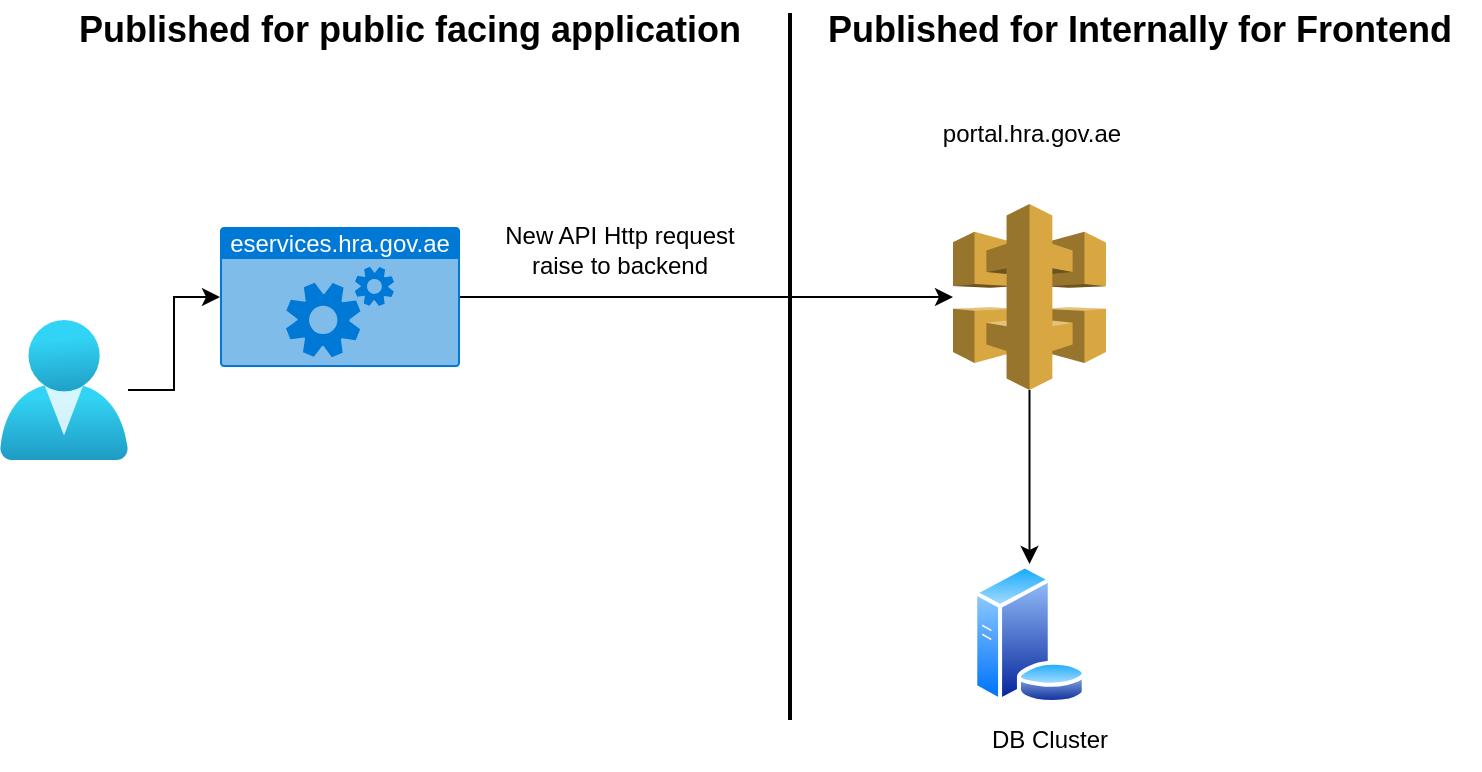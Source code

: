 <mxfile version="23.0.2" type="github">
  <diagram name="Page-1" id="m3JJQ44KRjg1wA6EPXdw">
    <mxGraphModel dx="1752" dy="998" grid="1" gridSize="10" guides="1" tooltips="1" connect="1" arrows="1" fold="1" page="1" pageScale="1" pageWidth="850" pageHeight="1100" math="0" shadow="0">
      <root>
        <mxCell id="0" />
        <mxCell id="1" parent="0" />
        <mxCell id="1rh2TZPiEFTCJC9huodM-13" value="" style="edgeStyle=orthogonalEdgeStyle;rounded=0;orthogonalLoop=1;jettySize=auto;html=1;" edge="1" parent="1" source="1rh2TZPiEFTCJC9huodM-1" target="1rh2TZPiEFTCJC9huodM-2">
          <mxGeometry relative="1" as="geometry" />
        </mxCell>
        <mxCell id="1rh2TZPiEFTCJC9huodM-1" value="" style="image;aspect=fixed;html=1;points=[];align=center;fontSize=12;image=img/lib/azure2/identity/Users.svg;" vertex="1" parent="1">
          <mxGeometry x="50" y="340" width="64" height="70" as="geometry" />
        </mxCell>
        <mxCell id="1rh2TZPiEFTCJC9huodM-14" value="" style="edgeStyle=orthogonalEdgeStyle;rounded=0;orthogonalLoop=1;jettySize=auto;html=1;" edge="1" parent="1" source="1rh2TZPiEFTCJC9huodM-2" target="1rh2TZPiEFTCJC9huodM-3">
          <mxGeometry relative="1" as="geometry" />
        </mxCell>
        <mxCell id="1rh2TZPiEFTCJC9huodM-2" value="eservices.hra.gov.ae" style="html=1;whiteSpace=wrap;strokeColor=none;fillColor=#0079D6;labelPosition=center;verticalLabelPosition=middle;verticalAlign=top;align=center;fontSize=12;outlineConnect=0;spacingTop=-6;fontColor=#FFFFFF;sketch=0;shape=mxgraph.sitemap.services;" vertex="1" parent="1">
          <mxGeometry x="160" y="293.5" width="120" height="70" as="geometry" />
        </mxCell>
        <mxCell id="1rh2TZPiEFTCJC9huodM-15" style="edgeStyle=orthogonalEdgeStyle;rounded=0;orthogonalLoop=1;jettySize=auto;html=1;" edge="1" parent="1" source="1rh2TZPiEFTCJC9huodM-3" target="1rh2TZPiEFTCJC9huodM-6">
          <mxGeometry relative="1" as="geometry" />
        </mxCell>
        <mxCell id="1rh2TZPiEFTCJC9huodM-3" value="" style="outlineConnect=0;dashed=0;verticalLabelPosition=bottom;verticalAlign=top;align=center;html=1;shape=mxgraph.aws3.api_gateway;fillColor=#D9A741;gradientColor=none;" vertex="1" parent="1">
          <mxGeometry x="526.5" y="282" width="76.5" height="93" as="geometry" />
        </mxCell>
        <mxCell id="1rh2TZPiEFTCJC9huodM-4" value="portal.hra.gov.ae" style="text;html=1;strokeColor=none;fillColor=none;align=center;verticalAlign=middle;whiteSpace=wrap;rounded=0;" vertex="1" parent="1">
          <mxGeometry x="536.05" y="232" width="60" height="30" as="geometry" />
        </mxCell>
        <mxCell id="1rh2TZPiEFTCJC9huodM-6" value="" style="image;aspect=fixed;perimeter=ellipsePerimeter;html=1;align=center;shadow=0;dashed=0;spacingTop=3;image=img/lib/active_directory/database_server.svg;" vertex="1" parent="1">
          <mxGeometry x="536.05" y="462" width="57.4" height="70" as="geometry" />
        </mxCell>
        <mxCell id="1rh2TZPiEFTCJC9huodM-7" value="DB Cluster" style="text;html=1;strokeColor=none;fillColor=none;align=center;verticalAlign=middle;whiteSpace=wrap;rounded=0;" vertex="1" parent="1">
          <mxGeometry x="520" y="535" width="109.5" height="30" as="geometry" />
        </mxCell>
        <mxCell id="1rh2TZPiEFTCJC9huodM-9" value="" style="line;strokeWidth=2;direction=south;html=1;" vertex="1" parent="1">
          <mxGeometry x="440" y="186.5" width="10" height="353.5" as="geometry" />
        </mxCell>
        <mxCell id="1rh2TZPiEFTCJC9huodM-10" value="&lt;b&gt;&lt;font style=&quot;font-size: 18px;&quot;&gt;Published for Internally for Frontend&lt;/font&gt;&lt;/b&gt;" style="text;html=1;strokeColor=none;fillColor=none;align=center;verticalAlign=middle;whiteSpace=wrap;rounded=0;" vertex="1" parent="1">
          <mxGeometry x="450" y="180" width="340" height="30" as="geometry" />
        </mxCell>
        <mxCell id="1rh2TZPiEFTCJC9huodM-11" value="&lt;b&gt;&lt;font style=&quot;font-size: 18px;&quot;&gt;Published for public facing application&lt;/font&gt;&lt;/b&gt;" style="text;html=1;strokeColor=none;fillColor=none;align=center;verticalAlign=middle;whiteSpace=wrap;rounded=0;" vertex="1" parent="1">
          <mxGeometry x="70" y="180" width="370" height="30" as="geometry" />
        </mxCell>
        <mxCell id="1rh2TZPiEFTCJC9huodM-17" value="New API Http request raise to backend" style="text;html=1;strokeColor=none;fillColor=none;align=center;verticalAlign=middle;whiteSpace=wrap;rounded=0;" vertex="1" parent="1">
          <mxGeometry x="300" y="290" width="120" height="30" as="geometry" />
        </mxCell>
      </root>
    </mxGraphModel>
  </diagram>
</mxfile>
